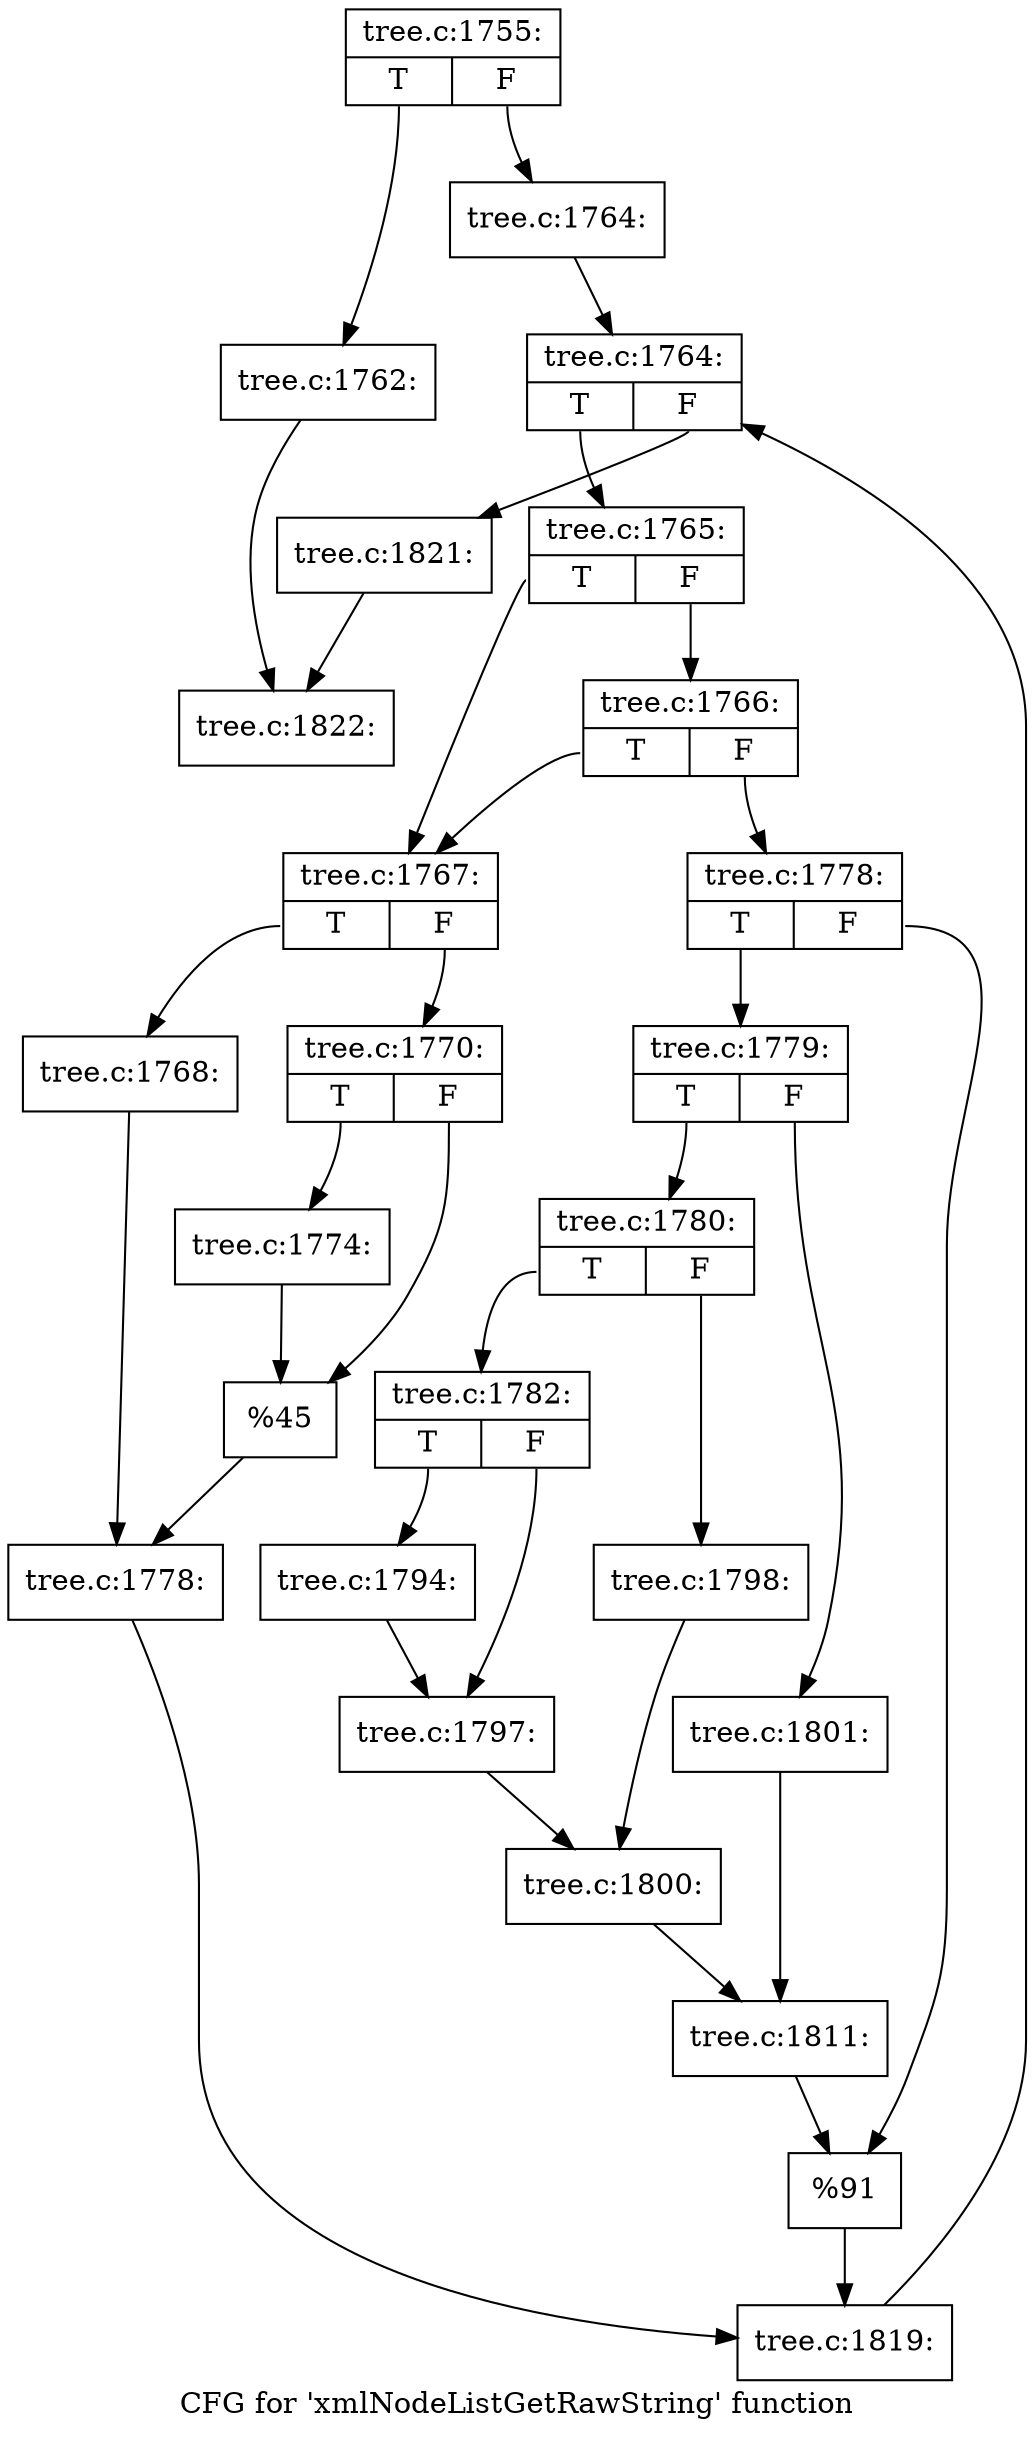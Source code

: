 digraph "CFG for 'xmlNodeListGetRawString' function" {
	label="CFG for 'xmlNodeListGetRawString' function";

	Node0x43308c0 [shape=record,label="{tree.c:1755:|{<s0>T|<s1>F}}"];
	Node0x43308c0:s0 -> Node0x4340f00;
	Node0x43308c0:s1 -> Node0x4340f50;
	Node0x4340f00 [shape=record,label="{tree.c:1762:}"];
	Node0x4340f00 -> Node0x433a5c0;
	Node0x4340f50 [shape=record,label="{tree.c:1764:}"];
	Node0x4340f50 -> Node0x4341340;
	Node0x4341340 [shape=record,label="{tree.c:1764:|{<s0>T|<s1>F}}"];
	Node0x4341340:s0 -> Node0x4341730;
	Node0x4341340:s1 -> Node0x4341560;
	Node0x4341730 [shape=record,label="{tree.c:1765:|{<s0>T|<s1>F}}"];
	Node0x4341730:s0 -> Node0x43418f0;
	Node0x4341730:s1 -> Node0x43419e0;
	Node0x43419e0 [shape=record,label="{tree.c:1766:|{<s0>T|<s1>F}}"];
	Node0x43419e0:s0 -> Node0x43418f0;
	Node0x43419e0:s1 -> Node0x4341990;
	Node0x43418f0 [shape=record,label="{tree.c:1767:|{<s0>T|<s1>F}}"];
	Node0x43418f0:s0 -> Node0x4342150;
	Node0x43418f0:s1 -> Node0x43421f0;
	Node0x4342150 [shape=record,label="{tree.c:1768:}"];
	Node0x4342150 -> Node0x43421a0;
	Node0x43421f0 [shape=record,label="{tree.c:1770:|{<s0>T|<s1>F}}"];
	Node0x43421f0:s0 -> Node0x4343520;
	Node0x43421f0:s1 -> Node0x4343a20;
	Node0x4343520 [shape=record,label="{tree.c:1774:}"];
	Node0x4343520 -> Node0x4343a20;
	Node0x4343a20 [shape=record,label="{%45}"];
	Node0x4343a20 -> Node0x43421a0;
	Node0x43421a0 [shape=record,label="{tree.c:1778:}"];
	Node0x43421a0 -> Node0x4341940;
	Node0x4341990 [shape=record,label="{tree.c:1778:|{<s0>T|<s1>F}}"];
	Node0x4341990:s0 -> Node0x4344150;
	Node0x4341990:s1 -> Node0x43441a0;
	Node0x4344150 [shape=record,label="{tree.c:1779:|{<s0>T|<s1>F}}"];
	Node0x4344150:s0 -> Node0x4344610;
	Node0x4344150:s1 -> Node0x43446b0;
	Node0x4344610 [shape=record,label="{tree.c:1780:|{<s0>T|<s1>F}}"];
	Node0x4344610:s0 -> Node0x4344cd0;
	Node0x4344610:s1 -> Node0x4344d70;
	Node0x4344cd0 [shape=record,label="{tree.c:1782:|{<s0>T|<s1>F}}"];
	Node0x4344cd0:s0 -> Node0x4345770;
	Node0x4344cd0:s1 -> Node0x43457c0;
	Node0x4345770 [shape=record,label="{tree.c:1794:}"];
	Node0x4345770 -> Node0x43457c0;
	Node0x43457c0 [shape=record,label="{tree.c:1797:}"];
	Node0x43457c0 -> Node0x4344d20;
	Node0x4344d70 [shape=record,label="{tree.c:1798:}"];
	Node0x4344d70 -> Node0x4344d20;
	Node0x4344d20 [shape=record,label="{tree.c:1800:}"];
	Node0x4344d20 -> Node0x4344660;
	Node0x43446b0 [shape=record,label="{tree.c:1801:}"];
	Node0x43446b0 -> Node0x4344660;
	Node0x4344660 [shape=record,label="{tree.c:1811:}"];
	Node0x4344660 -> Node0x43441a0;
	Node0x43441a0 [shape=record,label="{%91}"];
	Node0x43441a0 -> Node0x4341940;
	Node0x4341940 [shape=record,label="{tree.c:1819:}"];
	Node0x4341940 -> Node0x4341340;
	Node0x4341560 [shape=record,label="{tree.c:1821:}"];
	Node0x4341560 -> Node0x433a5c0;
	Node0x433a5c0 [shape=record,label="{tree.c:1822:}"];
}
